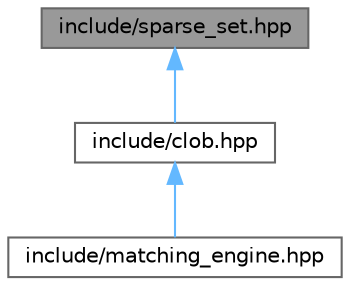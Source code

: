 digraph "include/sparse_set.hpp"
{
 // LATEX_PDF_SIZE
  bgcolor="transparent";
  edge [fontname=Helvetica,fontsize=10,labelfontname=Helvetica,labelfontsize=10];
  node [fontname=Helvetica,fontsize=10,shape=box,height=0.2,width=0.4];
  Node1 [label="include/sparse_set.hpp",height=0.2,width=0.4,color="gray40", fillcolor="grey60", style="filled", fontcolor="black",tooltip=" "];
  Node1 -> Node2 [dir="back",color="steelblue1",style="solid"];
  Node2 [label="include/clob.hpp",height=0.2,width=0.4,color="grey40", fillcolor="white", style="filled",URL="$clob_8hpp.html",tooltip=" "];
  Node2 -> Node3 [dir="back",color="steelblue1",style="solid"];
  Node3 [label="include/matching_engine.hpp",height=0.2,width=0.4,color="grey40", fillcolor="white", style="filled",URL="$matching__engine_8hpp.html",tooltip=" "];
}
